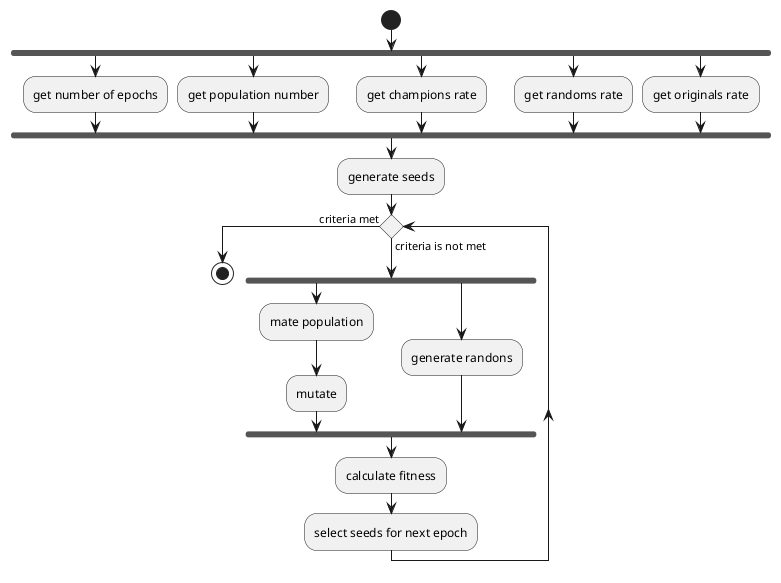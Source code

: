 @startuml
start
fork
    :get number of epochs;
    fork again
    :get population number;
    fork again
    :get champions rate;
    fork again
    :get randoms rate;
    fork again
    :get originals rate;
endfork

:generate seeds;
while ( ) is (criteria is not met)
    fork
        :mate population;
        :mutate;
        fork again    
        :generate randons;
    endfork
    
    :calculate fitness;
    :select seeds for next epoch;
endwhile (criteria met)
stop
@endum